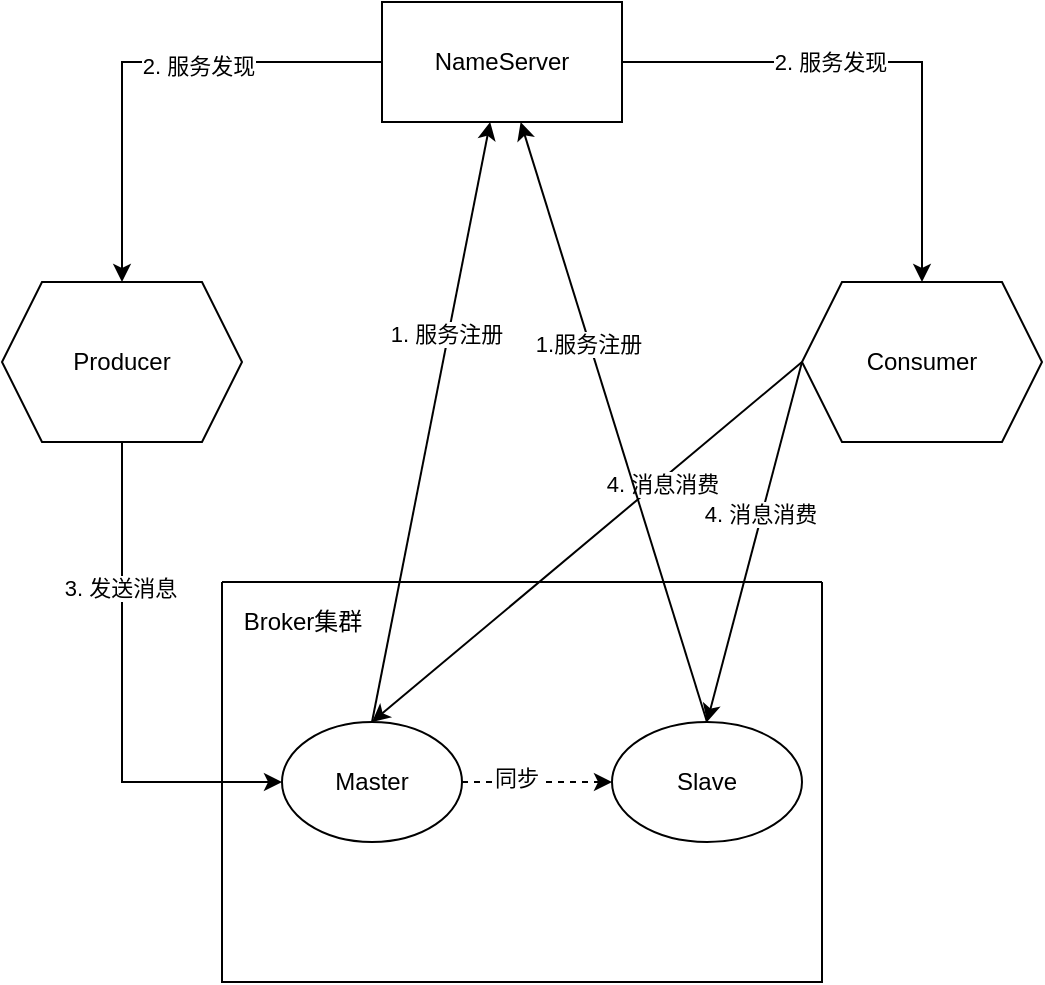 <mxfile version="19.0.3" type="device"><diagram id="IwlshkCnXdyg88gor1R_" name="Page-1"><mxGraphModel dx="1106" dy="687" grid="1" gridSize="10" guides="1" tooltips="1" connect="1" arrows="1" fold="1" page="1" pageScale="1" pageWidth="850" pageHeight="1100" math="0" shadow="0"><root><mxCell id="0"/><mxCell id="1" parent="0"/><mxCell id="eSf0mqxI1_IJoJjUBEGc-11" style="edgeStyle=orthogonalEdgeStyle;rounded=0;orthogonalLoop=1;jettySize=auto;html=1;exitX=1;exitY=0.5;exitDx=0;exitDy=0;" edge="1" parent="1" source="eSf0mqxI1_IJoJjUBEGc-1" target="eSf0mqxI1_IJoJjUBEGc-2"><mxGeometry relative="1" as="geometry"/></mxCell><mxCell id="eSf0mqxI1_IJoJjUBEGc-20" value="2. 服务发现" style="edgeLabel;html=1;align=center;verticalAlign=middle;resizable=0;points=[];" vertex="1" connectable="0" parent="eSf0mqxI1_IJoJjUBEGc-11"><mxGeometry x="-0.202" relative="1" as="geometry"><mxPoint as="offset"/></mxGeometry></mxCell><mxCell id="eSf0mqxI1_IJoJjUBEGc-12" style="edgeStyle=orthogonalEdgeStyle;rounded=0;orthogonalLoop=1;jettySize=auto;html=1;exitX=0;exitY=0.5;exitDx=0;exitDy=0;entryX=0.5;entryY=0;entryDx=0;entryDy=0;" edge="1" parent="1" source="eSf0mqxI1_IJoJjUBEGc-1" target="eSf0mqxI1_IJoJjUBEGc-3"><mxGeometry relative="1" as="geometry"/></mxCell><mxCell id="eSf0mqxI1_IJoJjUBEGc-19" value="2. 服务发现" style="edgeLabel;html=1;align=center;verticalAlign=middle;resizable=0;points=[];" vertex="1" connectable="0" parent="eSf0mqxI1_IJoJjUBEGc-12"><mxGeometry x="-0.231" y="2" relative="1" as="geometry"><mxPoint as="offset"/></mxGeometry></mxCell><mxCell id="eSf0mqxI1_IJoJjUBEGc-1" value="NameServer" style="rounded=0;whiteSpace=wrap;html=1;" vertex="1" parent="1"><mxGeometry x="350" y="140" width="120" height="60" as="geometry"/></mxCell><mxCell id="eSf0mqxI1_IJoJjUBEGc-15" style="edgeStyle=none;rounded=0;orthogonalLoop=1;jettySize=auto;html=1;exitX=0;exitY=0.5;exitDx=0;exitDy=0;entryX=0.5;entryY=0;entryDx=0;entryDy=0;" edge="1" parent="1" source="eSf0mqxI1_IJoJjUBEGc-2" target="eSf0mqxI1_IJoJjUBEGc-6"><mxGeometry relative="1" as="geometry"/></mxCell><mxCell id="eSf0mqxI1_IJoJjUBEGc-24" value="4. 消息消费" style="edgeLabel;html=1;align=center;verticalAlign=middle;resizable=0;points=[];" vertex="1" connectable="0" parent="eSf0mqxI1_IJoJjUBEGc-15"><mxGeometry x="-0.335" y="2" relative="1" as="geometry"><mxPoint as="offset"/></mxGeometry></mxCell><mxCell id="eSf0mqxI1_IJoJjUBEGc-16" style="edgeStyle=none;rounded=0;orthogonalLoop=1;jettySize=auto;html=1;exitX=0;exitY=0.5;exitDx=0;exitDy=0;entryX=0.5;entryY=0;entryDx=0;entryDy=0;" edge="1" parent="1" source="eSf0mqxI1_IJoJjUBEGc-2" target="eSf0mqxI1_IJoJjUBEGc-7"><mxGeometry relative="1" as="geometry"/></mxCell><mxCell id="eSf0mqxI1_IJoJjUBEGc-23" value="4. 消息消费" style="edgeLabel;html=1;align=center;verticalAlign=middle;resizable=0;points=[];" vertex="1" connectable="0" parent="eSf0mqxI1_IJoJjUBEGc-16"><mxGeometry x="-0.15" y="-1" relative="1" as="geometry"><mxPoint as="offset"/></mxGeometry></mxCell><mxCell id="eSf0mqxI1_IJoJjUBEGc-2" value="Consumer" style="shape=hexagon;perimeter=hexagonPerimeter2;whiteSpace=wrap;html=1;fixedSize=1;" vertex="1" parent="1"><mxGeometry x="560" y="280" width="120" height="80" as="geometry"/></mxCell><mxCell id="eSf0mqxI1_IJoJjUBEGc-13" style="edgeStyle=orthogonalEdgeStyle;rounded=0;orthogonalLoop=1;jettySize=auto;html=1;exitX=0.5;exitY=1;exitDx=0;exitDy=0;entryX=0;entryY=0.5;entryDx=0;entryDy=0;" edge="1" parent="1" source="eSf0mqxI1_IJoJjUBEGc-3" target="eSf0mqxI1_IJoJjUBEGc-6"><mxGeometry relative="1" as="geometry"/></mxCell><mxCell id="eSf0mqxI1_IJoJjUBEGc-26" value="3. 发送消息" style="edgeLabel;html=1;align=center;verticalAlign=middle;resizable=0;points=[];" vertex="1" connectable="0" parent="eSf0mqxI1_IJoJjUBEGc-13"><mxGeometry x="-0.422" y="-1" relative="1" as="geometry"><mxPoint as="offset"/></mxGeometry></mxCell><mxCell id="eSf0mqxI1_IJoJjUBEGc-3" value="Producer" style="shape=hexagon;perimeter=hexagonPerimeter2;whiteSpace=wrap;html=1;fixedSize=1;" vertex="1" parent="1"><mxGeometry x="160" y="280" width="120" height="80" as="geometry"/></mxCell><mxCell id="eSf0mqxI1_IJoJjUBEGc-4" value="" style="swimlane;startSize=0;" vertex="1" parent="1"><mxGeometry x="270" y="430" width="300" height="200" as="geometry"/></mxCell><mxCell id="eSf0mqxI1_IJoJjUBEGc-6" value="Master" style="ellipse;whiteSpace=wrap;html=1;" vertex="1" parent="eSf0mqxI1_IJoJjUBEGc-4"><mxGeometry x="30" y="70" width="90" height="60" as="geometry"/></mxCell><mxCell id="eSf0mqxI1_IJoJjUBEGc-7" value="Slave" style="ellipse;whiteSpace=wrap;html=1;" vertex="1" parent="eSf0mqxI1_IJoJjUBEGc-4"><mxGeometry x="195" y="70" width="95" height="60" as="geometry"/></mxCell><mxCell id="eSf0mqxI1_IJoJjUBEGc-9" style="edgeStyle=orthogonalEdgeStyle;rounded=0;orthogonalLoop=1;jettySize=auto;html=1;exitX=1;exitY=0.5;exitDx=0;exitDy=0;entryX=0;entryY=0.5;entryDx=0;entryDy=0;dashed=1;" edge="1" parent="eSf0mqxI1_IJoJjUBEGc-4" source="eSf0mqxI1_IJoJjUBEGc-6" target="eSf0mqxI1_IJoJjUBEGc-7"><mxGeometry relative="1" as="geometry"/></mxCell><mxCell id="eSf0mqxI1_IJoJjUBEGc-25" value="同步" style="edgeLabel;html=1;align=center;verticalAlign=middle;resizable=0;points=[];" vertex="1" connectable="0" parent="eSf0mqxI1_IJoJjUBEGc-9"><mxGeometry x="-0.298" y="2" relative="1" as="geometry"><mxPoint as="offset"/></mxGeometry></mxCell><mxCell id="eSf0mqxI1_IJoJjUBEGc-5" value="Broker集群" style="text;html=1;align=center;verticalAlign=middle;resizable=0;points=[];autosize=1;strokeColor=none;fillColor=none;" vertex="1" parent="1"><mxGeometry x="275" y="440" width="70" height="20" as="geometry"/></mxCell><mxCell id="eSf0mqxI1_IJoJjUBEGc-17" style="edgeStyle=none;rounded=0;orthogonalLoop=1;jettySize=auto;html=1;exitX=0.5;exitY=0;exitDx=0;exitDy=0;" edge="1" parent="1" source="eSf0mqxI1_IJoJjUBEGc-6" target="eSf0mqxI1_IJoJjUBEGc-1"><mxGeometry relative="1" as="geometry"/></mxCell><mxCell id="eSf0mqxI1_IJoJjUBEGc-21" value="1. 服务注册" style="edgeLabel;html=1;align=center;verticalAlign=middle;resizable=0;points=[];" vertex="1" connectable="0" parent="eSf0mqxI1_IJoJjUBEGc-17"><mxGeometry x="0.296" y="2" relative="1" as="geometry"><mxPoint as="offset"/></mxGeometry></mxCell><mxCell id="eSf0mqxI1_IJoJjUBEGc-18" style="edgeStyle=none;rounded=0;orthogonalLoop=1;jettySize=auto;html=1;exitX=0.5;exitY=0;exitDx=0;exitDy=0;" edge="1" parent="1" source="eSf0mqxI1_IJoJjUBEGc-7" target="eSf0mqxI1_IJoJjUBEGc-1"><mxGeometry relative="1" as="geometry"/></mxCell><mxCell id="eSf0mqxI1_IJoJjUBEGc-22" value="1.服务注册" style="edgeLabel;html=1;align=center;verticalAlign=middle;resizable=0;points=[];" vertex="1" connectable="0" parent="eSf0mqxI1_IJoJjUBEGc-18"><mxGeometry x="0.267" y="1" relative="1" as="geometry"><mxPoint as="offset"/></mxGeometry></mxCell></root></mxGraphModel></diagram></mxfile>